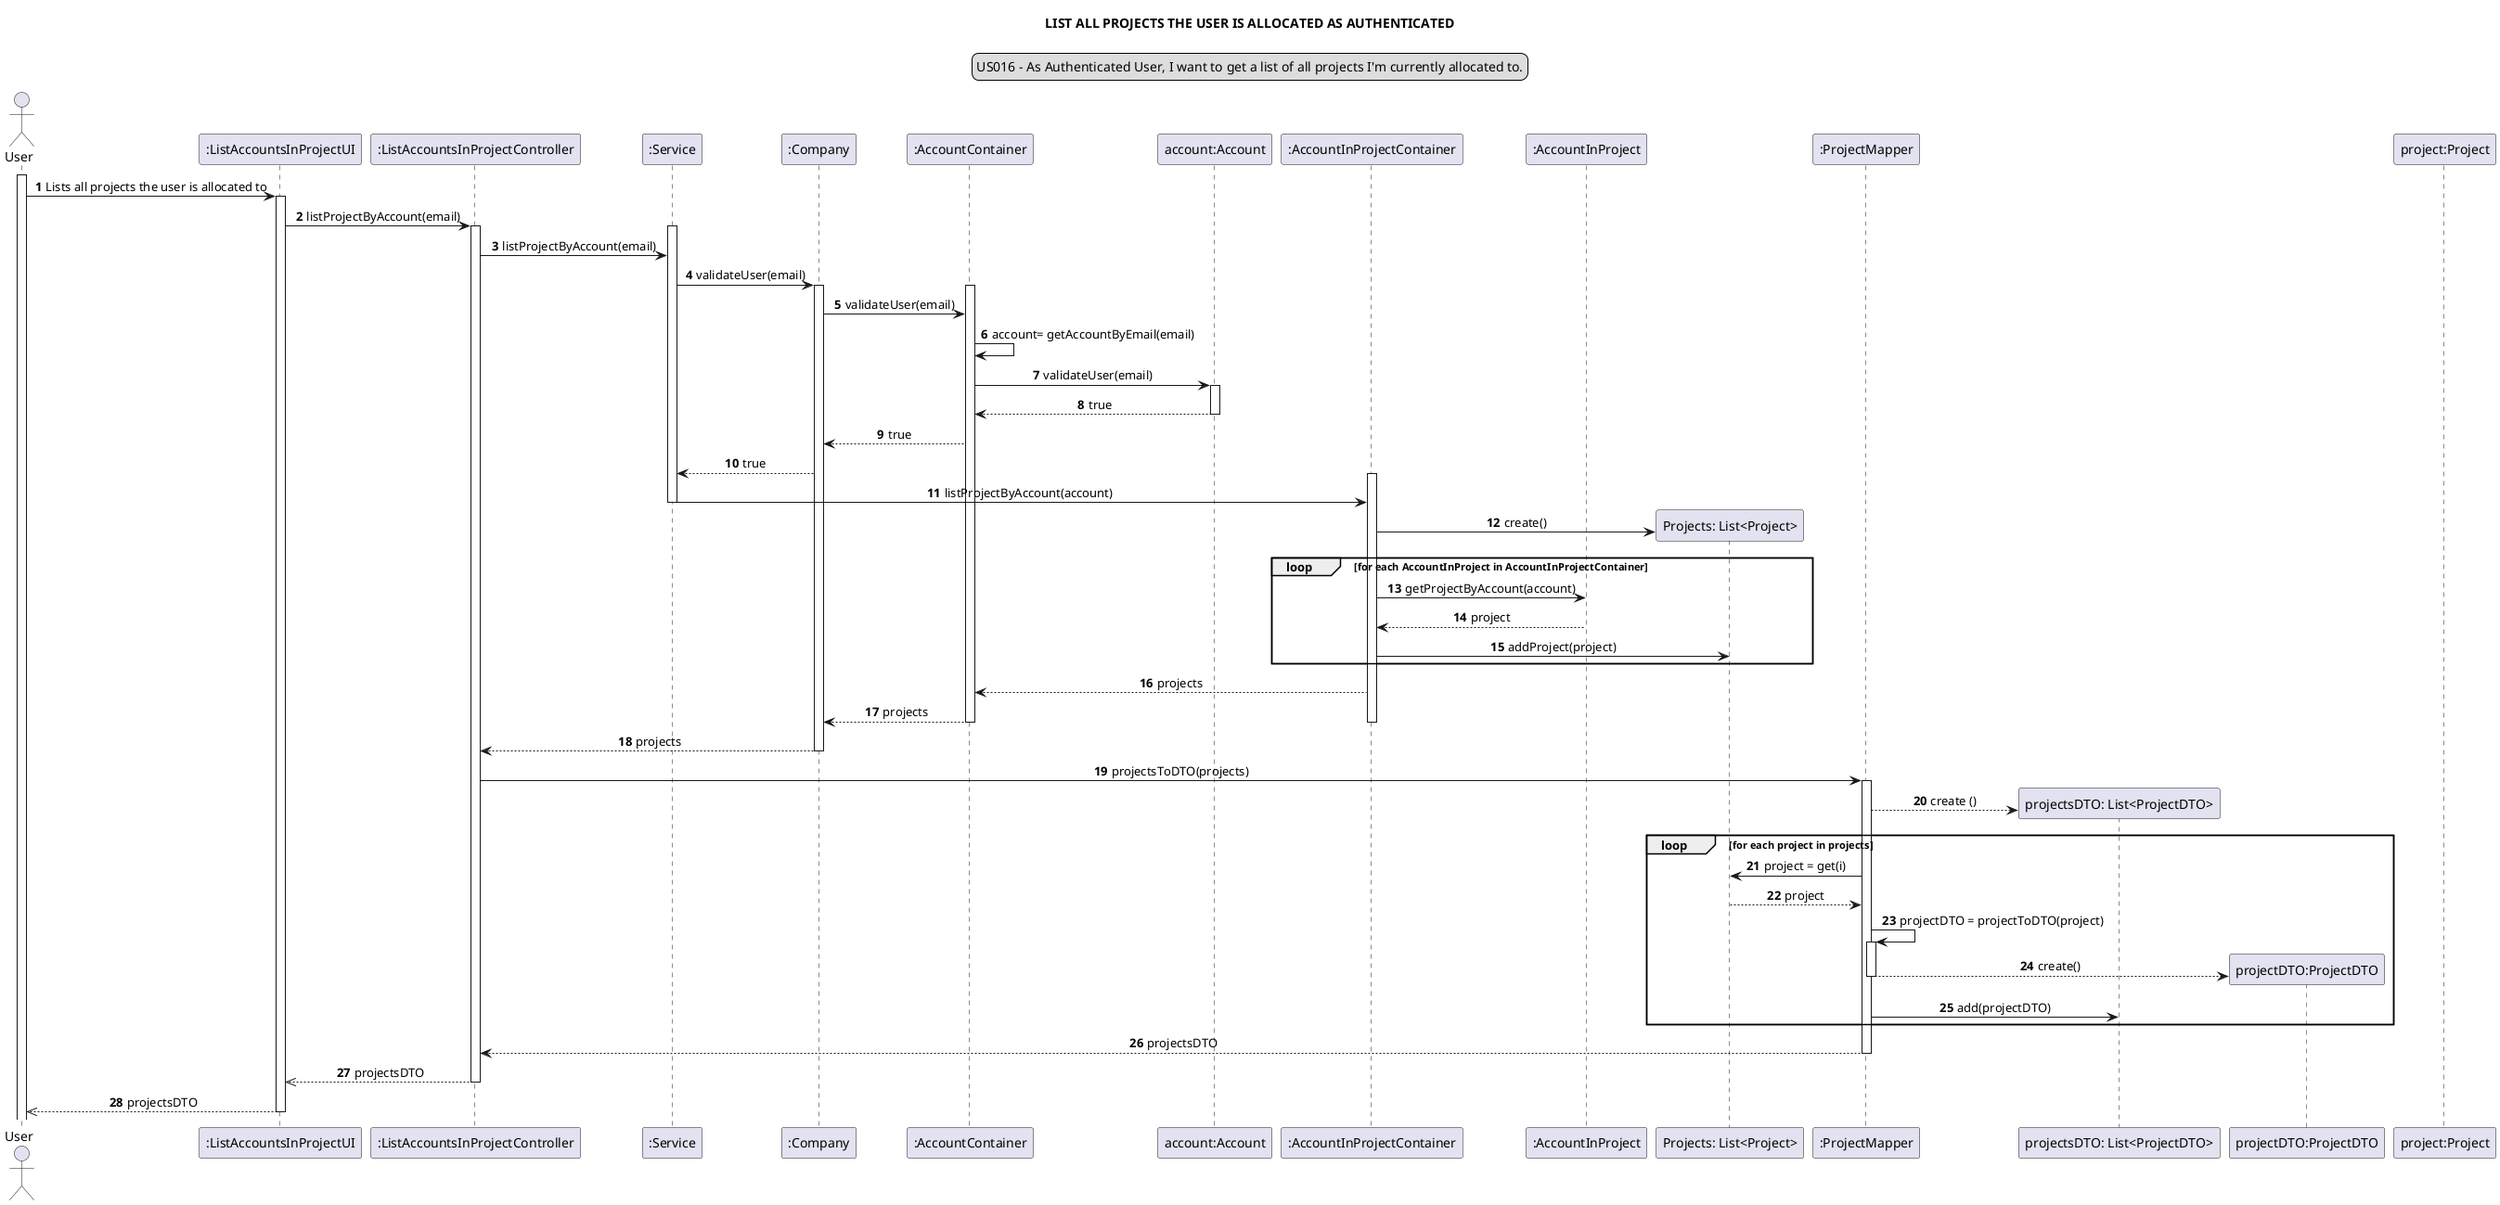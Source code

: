 @startuml
skinparam sequenceMessageAlign center
title LIST ALL PROJECTS THE USER IS ALLOCATED AS AUTHENTICATED
legend top
US016 - As Authenticated User, I want to get a list of all projects I'm currently allocated to.
end legend
autonumber
actor User
participant ":ListAccountsInProjectUI" as ui
participant ":ListAccountsInProjectController" as controller
participant ":Service" as svc
participant ":Company" as company
participant ":AccountContainer" as container
participant "account:Account" as acc
participant ":AccountInProjectContainer" as aipc
participant ":AccountInProject" as aip
participant "Projects: List<Project>" as list
participant ":ProjectMapper" as mapper
participant "projectsDTO: List<ProjectDTO>" as listdto
participant "projectDTO:ProjectDTO" as DTO
participant "project:Project" as pp

activate User
User -> ui: Lists all projects the user is allocated to
activate ui
ui -> controller: listProjectByAccount(email)
activate controller
activate svc
controller -> svc: listProjectByAccount(email)
svc -> company: validateUser(email)
activate company
activate container
company -> container: validateUser(email)
container ->container: account= getAccountByEmail(email)
container -> acc: validateUser(email)
activate acc
acc-->container : true
deactivate acc
container--> company: true
company--> svc:true
activate aipc
svc -> aipc: listProjectByAccount(account)
deactivate svc
create list
aipc -> list :create()
loop for each AccountInProject in AccountInProjectContainer
aipc -> aip : getProjectByAccount(account)
aip --> aipc : project
aipc -> list : addProject(project)
end loop
aipc --> container : projects
container--> company : projects
deactivate aipc
deactivate container

company --> controller : projects
deactivate company
controller -> mapper: projectsToDTO(projects)
deactivate company
activate mapper
create listdto
mapper --> listdto : create ()
loop for each project in projects
mapper -> list: project = get(i)
list --> mapper: project
deactivate aipc
mapper -> mapper : projectDTO = projectToDTO(project)
activate mapper
create DTO
mapper --> DTO : create()
deactivate mapper
mapper -> listdto :add(projectDTO)
end loop
mapper --> controller :projectsDTO
deactivate mapper
controller -->> ui: projectsDTO
deactivate controller
ui -->> User: projectsDTO
deactivate ui
@enduml